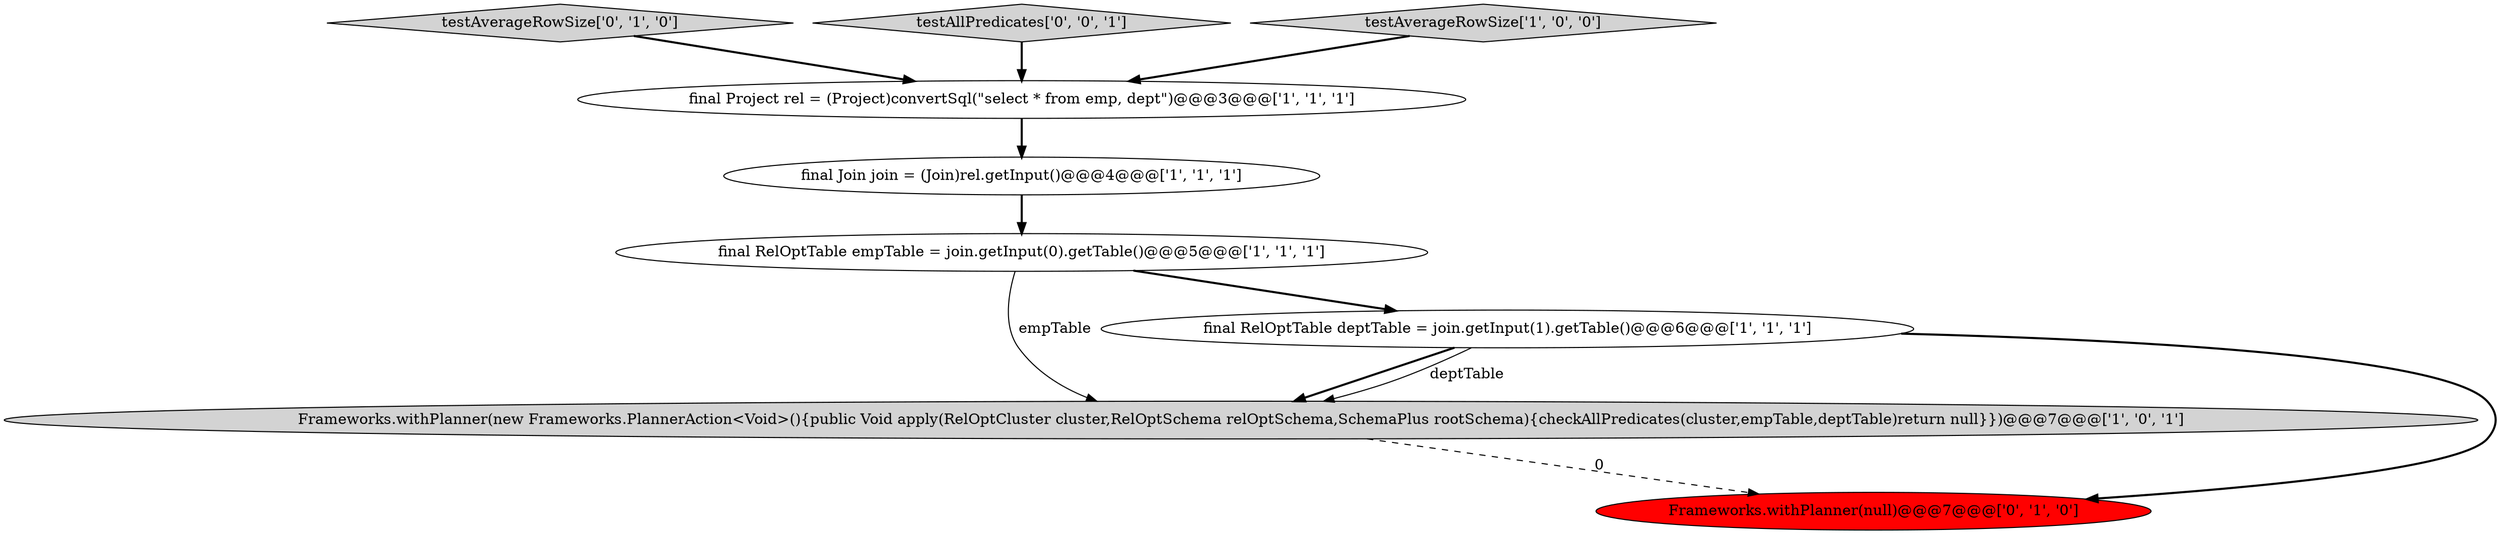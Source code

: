 digraph {
4 [style = filled, label = "final Project rel = (Project)convertSql(\"select * from emp, dept\")@@@3@@@['1', '1', '1']", fillcolor = white, shape = ellipse image = "AAA0AAABBB1BBB"];
7 [style = filled, label = "testAverageRowSize['0', '1', '0']", fillcolor = lightgray, shape = diamond image = "AAA0AAABBB2BBB"];
3 [style = filled, label = "Frameworks.withPlanner(new Frameworks.PlannerAction<Void>(){public Void apply(RelOptCluster cluster,RelOptSchema relOptSchema,SchemaPlus rootSchema){checkAllPredicates(cluster,empTable,deptTable)return null}})@@@7@@@['1', '0', '1']", fillcolor = lightgray, shape = ellipse image = "AAA0AAABBB1BBB"];
6 [style = filled, label = "Frameworks.withPlanner(null)@@@7@@@['0', '1', '0']", fillcolor = red, shape = ellipse image = "AAA1AAABBB2BBB"];
8 [style = filled, label = "testAllPredicates['0', '0', '1']", fillcolor = lightgray, shape = diamond image = "AAA0AAABBB3BBB"];
1 [style = filled, label = "final RelOptTable deptTable = join.getInput(1).getTable()@@@6@@@['1', '1', '1']", fillcolor = white, shape = ellipse image = "AAA0AAABBB1BBB"];
5 [style = filled, label = "final Join join = (Join)rel.getInput()@@@4@@@['1', '1', '1']", fillcolor = white, shape = ellipse image = "AAA0AAABBB1BBB"];
2 [style = filled, label = "final RelOptTable empTable = join.getInput(0).getTable()@@@5@@@['1', '1', '1']", fillcolor = white, shape = ellipse image = "AAA0AAABBB1BBB"];
0 [style = filled, label = "testAverageRowSize['1', '0', '0']", fillcolor = lightgray, shape = diamond image = "AAA0AAABBB1BBB"];
1->3 [style = bold, label=""];
1->3 [style = solid, label="deptTable"];
5->2 [style = bold, label=""];
3->6 [style = dashed, label="0"];
1->6 [style = bold, label=""];
2->3 [style = solid, label="empTable"];
8->4 [style = bold, label=""];
7->4 [style = bold, label=""];
0->4 [style = bold, label=""];
4->5 [style = bold, label=""];
2->1 [style = bold, label=""];
}
